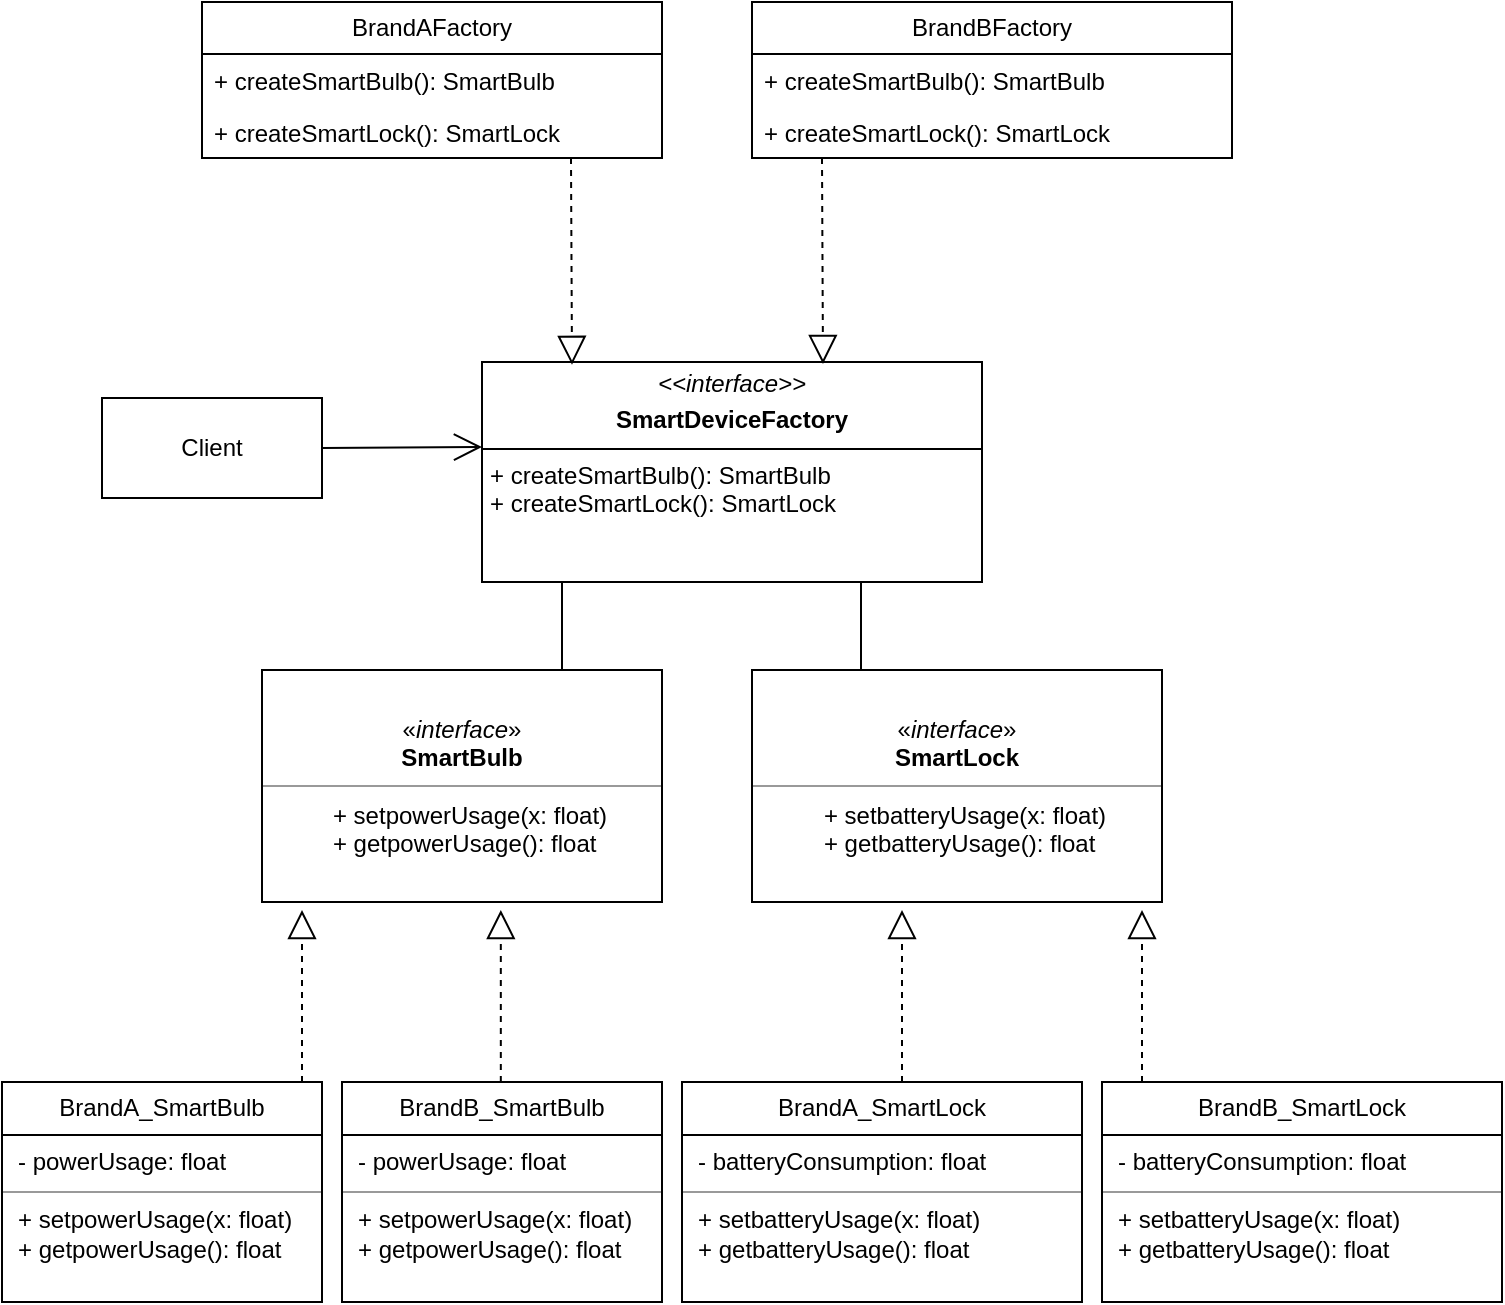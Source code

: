 <mxfile version="28.2.4" pages="3">
  <diagram name="Page-1" id="DC4EUtxScXDQz8LeXDEs">
    <mxGraphModel dx="1196" dy="628" grid="1" gridSize="10" guides="1" tooltips="1" connect="1" arrows="1" fold="1" page="1" pageScale="1" pageWidth="850" pageHeight="1100" math="0" shadow="0">
      <root>
        <mxCell id="0" />
        <mxCell id="1" parent="0" />
        <mxCell id="qAR_cHgTgi_QlGEqdmn8-2" value="BrandAFactory" style="swimlane;fontStyle=0;childLayout=stackLayout;horizontal=1;startSize=26;fillColor=none;horizontalStack=0;resizeParent=1;resizeParentMax=0;resizeLast=0;collapsible=1;marginBottom=0;whiteSpace=wrap;html=1;" parent="1" vertex="1">
          <mxGeometry x="170" y="210" width="230" height="78" as="geometry" />
        </mxCell>
        <mxCell id="qAR_cHgTgi_QlGEqdmn8-3" value="+ createSmartBulb(): SmartBulb&amp;nbsp;" style="text;strokeColor=none;fillColor=none;align=left;verticalAlign=top;spacingLeft=4;spacingRight=4;overflow=hidden;rotatable=0;points=[[0,0.5],[1,0.5]];portConstraint=eastwest;whiteSpace=wrap;html=1;" parent="qAR_cHgTgi_QlGEqdmn8-2" vertex="1">
          <mxGeometry y="26" width="230" height="26" as="geometry" />
        </mxCell>
        <mxCell id="qAR_cHgTgi_QlGEqdmn8-4" value="+ createSmartLock(): SmartLock&amp;nbsp;" style="text;strokeColor=none;fillColor=none;align=left;verticalAlign=top;spacingLeft=4;spacingRight=4;overflow=hidden;rotatable=0;points=[[0,0.5],[1,0.5]];portConstraint=eastwest;whiteSpace=wrap;html=1;" parent="qAR_cHgTgi_QlGEqdmn8-2" vertex="1">
          <mxGeometry y="52" width="230" height="26" as="geometry" />
        </mxCell>
        <mxCell id="EV0uH_-9Rdj58N2MW1hA-1" value="BrandBFactory" style="swimlane;fontStyle=0;childLayout=stackLayout;horizontal=1;startSize=26;fillColor=none;horizontalStack=0;resizeParent=1;resizeParentMax=0;resizeLast=0;collapsible=1;marginBottom=0;whiteSpace=wrap;html=1;" vertex="1" parent="1">
          <mxGeometry x="445" y="210" width="240" height="78" as="geometry" />
        </mxCell>
        <mxCell id="EV0uH_-9Rdj58N2MW1hA-2" value="+ createSmartBulb(): SmartBulb&amp;nbsp;" style="text;strokeColor=none;fillColor=none;align=left;verticalAlign=top;spacingLeft=4;spacingRight=4;overflow=hidden;rotatable=0;points=[[0,0.5],[1,0.5]];portConstraint=eastwest;whiteSpace=wrap;html=1;" vertex="1" parent="EV0uH_-9Rdj58N2MW1hA-1">
          <mxGeometry y="26" width="240" height="26" as="geometry" />
        </mxCell>
        <mxCell id="EV0uH_-9Rdj58N2MW1hA-3" value="+ createSmartLock(): SmartLock&amp;nbsp;" style="text;strokeColor=none;fillColor=none;align=left;verticalAlign=top;spacingLeft=4;spacingRight=4;overflow=hidden;rotatable=0;points=[[0,0.5],[1,0.5]];portConstraint=eastwest;whiteSpace=wrap;html=1;" vertex="1" parent="EV0uH_-9Rdj58N2MW1hA-1">
          <mxGeometry y="52" width="240" height="26" as="geometry" />
        </mxCell>
        <mxCell id="EV0uH_-9Rdj58N2MW1hA-12" value="«&lt;i&gt;interface&lt;/i&gt;»&lt;br&gt;&lt;b&gt;SmartBulb&lt;/b&gt;&lt;div&gt;&lt;b&gt;&lt;br&gt;&lt;/b&gt;&lt;div&gt;&lt;p style=&quot;text-align: left; margin: 0px 0px 0px 8px;&quot;&gt;+ setpowerUsage(x: float)&lt;/p&gt;&lt;p style=&quot;text-align: left; margin: 0px 0px 0px 8px;&quot;&gt;+ getpowerUsage(): float&lt;/p&gt;&lt;/div&gt;&lt;/div&gt;" style="html=1;whiteSpace=wrap;" vertex="1" parent="1">
          <mxGeometry x="200" y="544" width="200" height="116" as="geometry" />
        </mxCell>
        <mxCell id="EV0uH_-9Rdj58N2MW1hA-13" value="«&lt;i&gt;interface&lt;/i&gt;»&lt;br&gt;&lt;b&gt;SmartLock&lt;/b&gt;&lt;div&gt;&lt;p style=&quot;text-align: left; margin: 0px 0px 0px 8px;&quot;&gt;&lt;br&gt;&lt;/p&gt;&lt;p style=&quot;text-align: left; margin: 0px 0px 0px 8px;&quot;&gt;+ setbatteryUsage(x: float)&lt;/p&gt;&lt;p style=&quot;text-align: left; margin: 0px 0px 0px 8px;&quot;&gt;+ getbatteryUsage(): float&lt;/p&gt;&lt;/div&gt;" style="html=1;whiteSpace=wrap;" vertex="1" parent="1">
          <mxGeometry x="445" y="544" width="205" height="116" as="geometry" />
        </mxCell>
        <mxCell id="EV0uH_-9Rdj58N2MW1hA-14" value="" style="endArrow=none;html=1;edgeStyle=orthogonalEdgeStyle;rounded=0;startSize=6;" edge="1" parent="1">
          <mxGeometry relative="1" as="geometry">
            <mxPoint x="350" y="474" as="sourcePoint" />
            <mxPoint x="350" y="544" as="targetPoint" />
          </mxGeometry>
        </mxCell>
        <mxCell id="EV0uH_-9Rdj58N2MW1hA-17" value="" style="endArrow=none;html=1;edgeStyle=orthogonalEdgeStyle;rounded=0;" edge="1" parent="1">
          <mxGeometry relative="1" as="geometry">
            <mxPoint x="499.5" y="474" as="sourcePoint" />
            <mxPoint x="499.5" y="544" as="targetPoint" />
          </mxGeometry>
        </mxCell>
        <mxCell id="EV0uH_-9Rdj58N2MW1hA-25" value="" style="endArrow=block;dashed=1;endFill=0;endSize=12;html=1;rounded=0;" edge="1" parent="1">
          <mxGeometry width="160" relative="1" as="geometry">
            <mxPoint x="220" y="750" as="sourcePoint" />
            <mxPoint x="220" y="664" as="targetPoint" />
          </mxGeometry>
        </mxCell>
        <mxCell id="EV0uH_-9Rdj58N2MW1hA-26" value="" style="endArrow=block;dashed=1;endFill=0;endSize=12;html=1;rounded=0;" edge="1" parent="1">
          <mxGeometry width="160" relative="1" as="geometry">
            <mxPoint x="319.41" y="750" as="sourcePoint" />
            <mxPoint x="319.41" y="664" as="targetPoint" />
          </mxGeometry>
        </mxCell>
        <mxCell id="EV0uH_-9Rdj58N2MW1hA-27" value="" style="endArrow=block;dashed=1;endFill=0;endSize=12;html=1;rounded=0;" edge="1" parent="1">
          <mxGeometry width="160" relative="1" as="geometry">
            <mxPoint x="520" y="750" as="sourcePoint" />
            <mxPoint x="520" y="664" as="targetPoint" />
          </mxGeometry>
        </mxCell>
        <mxCell id="EV0uH_-9Rdj58N2MW1hA-28" value="" style="endArrow=block;dashed=1;endFill=0;endSize=12;html=1;rounded=0;" edge="1" parent="1">
          <mxGeometry width="160" relative="1" as="geometry">
            <mxPoint x="640" y="750" as="sourcePoint" />
            <mxPoint x="640" y="664" as="targetPoint" />
          </mxGeometry>
        </mxCell>
        <mxCell id="EV0uH_-9Rdj58N2MW1hA-29" value="Client" style="html=1;whiteSpace=wrap;" vertex="1" parent="1">
          <mxGeometry x="120" y="408" width="110" height="50" as="geometry" />
        </mxCell>
        <mxCell id="EV0uH_-9Rdj58N2MW1hA-30" value="" style="endArrow=open;endFill=1;endSize=12;html=1;rounded=0;" edge="1" parent="1">
          <mxGeometry width="160" relative="1" as="geometry">
            <mxPoint x="230" y="433" as="sourcePoint" />
            <mxPoint x="310" y="432.5" as="targetPoint" />
          </mxGeometry>
        </mxCell>
        <mxCell id="EV0uH_-9Rdj58N2MW1hA-32" value="&lt;p style=&quot;margin:0px;margin-top:4px;text-align:center;&quot;&gt;&lt;i&gt;&amp;lt;&amp;lt;interface&amp;gt;&amp;gt;&lt;/i&gt;&lt;br&gt;&lt;/p&gt;&lt;p style=&quot;margin:0px;margin-top:4px;text-align:center;&quot;&gt;&lt;b style=&quot;color: light-dark(rgb(0, 0, 0), rgb(255, 255, 255)); background-color: transparent;&quot;&gt;SmartDeviceFactory&lt;/b&gt;&lt;i&gt;&lt;/i&gt;&lt;/p&gt;&lt;hr size=&quot;1&quot; style=&quot;border-style:solid;&quot;&gt;&lt;p style=&quot;margin:0px;margin-left:4px;&quot;&gt;&lt;span style=&quot;color: rgba(0, 0, 0, 0); font-family: monospace; font-size: 0px; text-wrap-mode: nowrap;&quot;&gt;%3CmxGraphModel%3E%3Croot%3E%3CmxCell%20id%3D%220%22%2F%3E%3CmxCell%20id%3D%221%22%20parent%3D%220%22%2F%3E%3CmxCell%20id%3D%222%22%20value%3D%22%2B%20createSmartBulb()%3A%20SmartBulb%26amp%3Bnbsp%3B%22%20style%3D%22text%3BstrokeColor%3Dnone%3BfillColor%3Dnone%3Balign%3Dleft%3BverticalAlign%3Dtop%3BspacingLeft%3D4%3BspacingRight%3D4%3Boverflow%3Dhidden%3Brotatable%3D0%3Bpoints%3D%5B%5B0%2C0.5%5D%2C%5B1%2C0.5%5D%5D%3BportConstraint%3Deastwest%3BwhiteSpace%3Dwrap%3Bhtml%3D1%3B%22%20vertex%3D%221%22%20parent%3D%221%22%3E%3CmxGeometry%20x%3D%22210%22%20y%3D%22236%22%20width%3D%22230%22%20height%3D%2226%22%20as%3D%22geometry%22%2F%3E%3C%2FmxCell%3E%3C%2Froot%3E%3C%2FmxGraphModel%3E&lt;/span&gt;+ createSmartBulb(): SmartBulb&amp;nbsp;&lt;br&gt;+ createSmartLock(): SmartLock&amp;nbsp;&lt;/p&gt;&lt;p style=&quot;margin:0px;margin-left:4px;&quot;&gt;&lt;br&gt;&lt;/p&gt;" style="verticalAlign=top;align=left;overflow=fill;html=1;whiteSpace=wrap;" vertex="1" parent="1">
          <mxGeometry x="310" y="390" width="250" height="110" as="geometry" />
        </mxCell>
        <mxCell id="EV0uH_-9Rdj58N2MW1hA-33" value="" style="endArrow=block;dashed=1;endFill=0;endSize=12;html=1;rounded=0;entryX=0.18;entryY=0.013;entryDx=0;entryDy=0;entryPerimeter=0;" edge="1" parent="1" target="EV0uH_-9Rdj58N2MW1hA-32">
          <mxGeometry width="160" relative="1" as="geometry">
            <mxPoint x="354.5" y="288" as="sourcePoint" />
            <mxPoint x="355.11" y="366.986" as="targetPoint" />
          </mxGeometry>
        </mxCell>
        <mxCell id="EV0uH_-9Rdj58N2MW1hA-35" value="" style="endArrow=block;dashed=1;endFill=0;endSize=12;html=1;rounded=0;entryX=0.18;entryY=0.013;entryDx=0;entryDy=0;entryPerimeter=0;" edge="1" parent="1">
          <mxGeometry width="160" relative="1" as="geometry">
            <mxPoint x="480" y="288" as="sourcePoint" />
            <mxPoint x="480.5" y="391" as="targetPoint" />
          </mxGeometry>
        </mxCell>
        <mxCell id="EV0uH_-9Rdj58N2MW1hA-36" value="&lt;p style=&quot;margin:0px;margin-top:6px;text-align:center;&quot;&gt;BrandA_&lt;span style=&quot;background-color: transparent; color: light-dark(rgb(0, 0, 0), rgb(255, 255, 255));&quot;&gt;SmartBulb&lt;/span&gt;&lt;/p&gt;&lt;hr size=&quot;1&quot; style=&quot;border-style:solid;&quot;&gt;&lt;p style=&quot;margin:0px;margin-left:8px;&quot;&gt;-&amp;nbsp;powerUsage: float&lt;br&gt;&lt;/p&gt;&lt;p style=&quot;margin:0px;margin-left:8px;&quot;&gt;&lt;br&gt;&lt;/p&gt;&lt;p style=&quot;margin:0px;margin-left:8px;&quot;&gt;+ setpowerUsage(x: float)&lt;/p&gt;&lt;p style=&quot;margin:0px;margin-left:8px;&quot;&gt;+ getpowerUsage(): float&lt;/p&gt;" style="align=left;overflow=fill;html=1;dropTarget=0;whiteSpace=wrap;" vertex="1" parent="1">
          <mxGeometry x="70" y="750" width="160" height="110" as="geometry" />
        </mxCell>
        <mxCell id="EV0uH_-9Rdj58N2MW1hA-39" value="&lt;p style=&quot;margin:0px;margin-top:6px;text-align:center;&quot;&gt;BrandB_&lt;span style=&quot;background-color: transparent; color: light-dark(rgb(0, 0, 0), rgb(255, 255, 255));&quot;&gt;SmartBulb&lt;/span&gt;&lt;/p&gt;&lt;hr size=&quot;1&quot; style=&quot;border-style:solid;&quot;&gt;&lt;p style=&quot;margin:0px;margin-left:8px;&quot;&gt;- powerUsage: float&lt;br&gt;&lt;/p&gt;&lt;p style=&quot;margin:0px;margin-left:8px;&quot;&gt;&lt;br&gt;&lt;/p&gt;&lt;p style=&quot;margin: 0px 0px 0px 8px;&quot;&gt;+ setpowerUsage(&lt;span style=&quot;background-color: transparent; color: light-dark(rgb(0, 0, 0), rgb(255, 255, 255));&quot;&gt;x: float&lt;/span&gt;&lt;span style=&quot;background-color: transparent; color: light-dark(rgb(0, 0, 0), rgb(255, 255, 255));&quot;&gt;)&lt;/span&gt;&lt;/p&gt;&lt;p style=&quot;margin: 0px 0px 0px 8px;&quot;&gt;+ getpowerUsage(): float&lt;/p&gt;" style="align=left;overflow=fill;html=1;dropTarget=0;whiteSpace=wrap;" vertex="1" parent="1">
          <mxGeometry x="240" y="750" width="160" height="110" as="geometry" />
        </mxCell>
        <mxCell id="EV0uH_-9Rdj58N2MW1hA-40" value="&lt;p style=&quot;margin:0px;margin-top:6px;text-align:center;&quot;&gt;BrandA_&lt;span style=&quot;background-color: transparent; color: light-dark(rgb(0, 0, 0), rgb(255, 255, 255));&quot;&gt;SmartLock&lt;/span&gt;&lt;/p&gt;&lt;hr size=&quot;1&quot; style=&quot;border-style:solid;&quot;&gt;&lt;p style=&quot;margin:0px;margin-left:8px;&quot;&gt;- batteryConsumption: float&lt;br&gt;&lt;/p&gt;&lt;p style=&quot;margin:0px;margin-left:8px;&quot;&gt;&lt;br&gt;&lt;/p&gt;&lt;p style=&quot;margin: 0px 0px 0px 8px;&quot;&gt;+ setbatteryUsage(&lt;span style=&quot;background-color: transparent; color: light-dark(rgb(0, 0, 0), rgb(255, 255, 255));&quot;&gt;x: float&lt;/span&gt;&lt;span style=&quot;background-color: transparent; color: light-dark(rgb(0, 0, 0), rgb(255, 255, 255));&quot;&gt;)&lt;/span&gt;&lt;/p&gt;&lt;p style=&quot;margin: 0px 0px 0px 8px;&quot;&gt;+ getbatteryUsage(): float&lt;/p&gt;" style="align=left;overflow=fill;html=1;dropTarget=0;whiteSpace=wrap;" vertex="1" parent="1">
          <mxGeometry x="410" y="750" width="200" height="110" as="geometry" />
        </mxCell>
        <mxCell id="EV0uH_-9Rdj58N2MW1hA-41" value="&lt;p style=&quot;margin:0px;margin-top:6px;text-align:center;&quot;&gt;BrandB_&lt;span style=&quot;background-color: transparent; color: light-dark(rgb(0, 0, 0), rgb(255, 255, 255));&quot;&gt;SmartLock&lt;/span&gt;&lt;/p&gt;&lt;hr size=&quot;1&quot; style=&quot;border-style:solid;&quot;&gt;&lt;p style=&quot;margin:0px;margin-left:8px;&quot;&gt;- batteryConsumption: float&lt;br&gt;&lt;/p&gt;&lt;p style=&quot;margin:0px;margin-left:8px;&quot;&gt;&lt;br&gt;&lt;/p&gt;&lt;p style=&quot;margin: 0px 0px 0px 8px;&quot;&gt;+ setbatteryUsage(&lt;span style=&quot;background-color: transparent; color: light-dark(rgb(0, 0, 0), rgb(255, 255, 255));&quot;&gt;x: float&lt;/span&gt;&lt;span style=&quot;background-color: transparent; color: light-dark(rgb(0, 0, 0), rgb(255, 255, 255));&quot;&gt;)&lt;/span&gt;&lt;/p&gt;&lt;p style=&quot;margin: 0px 0px 0px 8px;&quot;&gt;+ getbatteryUsage(): float&lt;/p&gt;" style="align=left;overflow=fill;html=1;dropTarget=0;whiteSpace=wrap;" vertex="1" parent="1">
          <mxGeometry x="620" y="750" width="200" height="110" as="geometry" />
        </mxCell>
        <mxCell id="EV0uH_-9Rdj58N2MW1hA-46" value="" style="line;strokeWidth=1;fillColor=none;align=left;verticalAlign=middle;spacingTop=-1;spacingLeft=3;spacingRight=3;rotatable=0;labelPosition=right;points=[];portConstraint=eastwest;strokeColor=inherit;opacity=40;" vertex="1" parent="1">
          <mxGeometry x="240" y="801" width="160" height="8" as="geometry" />
        </mxCell>
        <mxCell id="EV0uH_-9Rdj58N2MW1hA-47" value="" style="line;strokeWidth=1;fillColor=none;align=left;verticalAlign=middle;spacingTop=-1;spacingLeft=3;spacingRight=3;rotatable=0;labelPosition=right;points=[];portConstraint=eastwest;strokeColor=inherit;opacity=40;" vertex="1" parent="1">
          <mxGeometry x="70" y="801" width="160" height="8" as="geometry" />
        </mxCell>
        <mxCell id="EV0uH_-9Rdj58N2MW1hA-48" value="" style="line;strokeWidth=1;fillColor=none;align=left;verticalAlign=middle;spacingTop=-1;spacingLeft=3;spacingRight=3;rotatable=0;labelPosition=right;points=[];portConstraint=eastwest;strokeColor=inherit;opacity=40;" vertex="1" parent="1">
          <mxGeometry x="410" y="801" width="200" height="8" as="geometry" />
        </mxCell>
        <mxCell id="EV0uH_-9Rdj58N2MW1hA-49" value="" style="line;strokeWidth=1;fillColor=none;align=left;verticalAlign=middle;spacingTop=-1;spacingLeft=3;spacingRight=3;rotatable=0;labelPosition=right;points=[];portConstraint=eastwest;strokeColor=inherit;opacity=40;" vertex="1" parent="1">
          <mxGeometry x="620" y="801" width="200" height="8" as="geometry" />
        </mxCell>
        <mxCell id="EV0uH_-9Rdj58N2MW1hA-53" value="" style="line;strokeWidth=1;fillColor=none;align=left;verticalAlign=middle;spacingTop=-1;spacingLeft=3;spacingRight=3;rotatable=0;labelPosition=right;points=[];portConstraint=eastwest;strokeColor=inherit;opacity=40;" vertex="1" parent="1">
          <mxGeometry x="200" y="598" width="200" height="8" as="geometry" />
        </mxCell>
        <mxCell id="EV0uH_-9Rdj58N2MW1hA-55" value="" style="line;strokeWidth=1;fillColor=none;align=left;verticalAlign=middle;spacingTop=-1;spacingLeft=3;spacingRight=3;rotatable=0;labelPosition=right;points=[];portConstraint=eastwest;strokeColor=inherit;opacity=40;" vertex="1" parent="1">
          <mxGeometry x="445" y="598" width="205" height="8" as="geometry" />
        </mxCell>
      </root>
    </mxGraphModel>
  </diagram>
  <diagram name="Observer: CashRegister → Display" id="Dt3W4HASSwY1znmJdkj2">
    <mxGraphModel dx="1428" dy="827" grid="1" gridSize="10" guides="1" tooltips="1" connect="1" arrows="1" fold="1" page="1" pageScale="1" pageWidth="1920" pageHeight="1080" math="0" shadow="0">
      <root>
        <mxCell id="0" />
        <mxCell id="1" parent="0" />
        <!-- CashRegister (Subject) -->
        <mxCell id="cash" value="&lt;div style=&quot;font-family:Consolas;font-size:14px&quot;&gt;&lt;div&gt;&lt;b&gt;CashRegister&lt;/b&gt;&lt;/div&gt;&lt;hr/&gt;&lt;div&gt;+ attach(observer)&lt;/div&gt;&lt;div&gt;+ detach(observer)&lt;/div&gt;&lt;div&gt;+ notify()&lt;/div&gt;&lt;div&gt;+ readBarcode()&lt;/div&gt;&lt;/div&gt;" style="rounded=0;whiteSpace=wrap;html=1;align=left;verticalAlign=top;spacing=8;strokeColor=#000000;fillColor=#F3F3F3;" vertex="1" parent="1">
          <mxGeometry x="240" y="300" width="280" height="200" as="geometry" />
        </mxCell>
        <!-- Display (Observer) -->
        <mxCell id="disp" value="&lt;div style=&quot;font-family:Consolas;font-size:14px&quot;&gt;&lt;div&gt;&lt;b&gt;Display&lt;/b&gt;&lt;/div&gt;&lt;hr/&gt;&lt;div&gt;+ update(product)&lt;/div&gt;&lt;/div&gt;" style="rounded=0;whiteSpace=wrap;html=1;align=left;verticalAlign=top;spacing=8;strokeColor=#000000;fillColor=#F3F3F3;" vertex="1" parent="1">
          <mxGeometry x="740" y="330" width="240" height="140" as="geometry" />
        </mxCell>
        <!-- Edge with label 'notifies' -->
        <mxCell id="edge1" value="notifies" style="endArrow=classic;html=1;strokeColor=#000000;labelBackgroundColor=#FFFFFF;align=center;verticalAlign=middle;" edge="1" parent="1" source="cash" target="disp">
          <mxGeometry relative="1" as="geometry" />
        </mxCell>
        <!-- Caption badges -->
        <mxCell id="cap1" value="Subject" style="whiteSpace=wrap;html=1;strokeColor=none;fillColor=none;fontStyle=1;fontSize=12;" vertex="1" parent="1">
          <mxGeometry x="240" y="270" width="60" height="20" as="geometry" />
        </mxCell>
        <mxCell id="cap2" value="Observer" style="whiteSpace=wrap;html=1;strokeColor=none;fillColor=none;fontStyle=1;fontSize=12;" vertex="1" parent="1">
          <mxGeometry x="740" y="300" width="70" height="20" as="geometry" />
        </mxCell>
      </root>
    </mxGraphModel>
  </diagram>
  <diagram name="Observer with Multiple Observers" id="CAh2Y5733_VBgRpCwuJ3">
    <mxGraphModel dx="1428" dy="827" grid="1" gridSize="10" guides="1" tooltips="1" connect="1" arrows="1" fold="1" page="1" pageScale="1" pageWidth="1920" pageHeight="1080" math="0" shadow="0">
      <root>
        <mxCell id="0" />
        <mxCell id="1" parent="0" />
        <!-- CashRegister (Subject) -->
        <mxCell id="cash2" value="&lt;div style=&quot;font-family:Consolas;font-size:14px&quot;&gt;&lt;div&gt;&lt;b&gt;CashRegister&lt;/b&gt;&lt;/div&gt;&lt;hr/&gt;&lt;div&gt;+ attach(o)&lt;/div&gt;&lt;div&gt;+ detach(o)&lt;/div&gt;&lt;div&gt;+ notify()&lt;/div&gt;&lt;div&gt;+ readBarcode()&lt;/div&gt;&lt;/div&gt;" style="rounded=0;whiteSpace=wrap;html=1;align=left;verticalAlign=top;spacing=8;strokeColor=#000000;fillColor=#F3F3F3;" vertex="1" parent="1">
          <mxGeometry x="220" y="300" width="280" height="200" as="geometry" />
        </mxCell>
        <!-- Display -->
        <mxCell id="disp2" value="&lt;div style=&quot;font-family:Consolas;font-size:14px&quot;&gt;&lt;div&gt;&lt;b&gt;Display&lt;/b&gt;&lt;/div&gt;&lt;hr/&gt;&lt;div&gt;+ update(p)&lt;/div&gt;&lt;/div&gt;" style="rounded=0;whiteSpace=wrap;html=1;align=left;verticalAlign=top;spacing=8;strokeColor=#000000;fillColor=#F3F3F3;" vertex="1" parent="1">
          <mxGeometry x="700" y="220" width="260" height="140" as="geometry" />
        </mxCell>
        <!-- InventorySystem -->
        <mxCell id="inv2" value="&lt;div style=&quot;font-family:Consolas;font-size:14px&quot;&gt;&lt;div&gt;&lt;b&gt;InventorySystem&lt;/b&gt;&lt;/div&gt;&lt;hr/&gt;&lt;div&gt;+ update(p)&lt;/div&gt;&lt;/div&gt;" style="rounded=0;whiteSpace=wrap;html=1;align=left;verticalAlign=top;spacing=8;strokeColor=#000000;fillColor=#F3F3F3;" vertex="1" parent="1">
          <mxGeometry x="700" y="360" width="260" height="140" as="geometry" />
        </mxCell>
        <!-- ReceiptPrinter -->
        <mxCell id="print2" value="&lt;div style=&quot;font-family:Consolas;font-size:14px&quot;&gt;&lt;div&gt;&lt;b&gt;ReceiptPrinter&lt;/b&gt;&lt;/div&gt;&lt;hr/&gt;&lt;div&gt;+ update(p)&lt;/div&gt;&lt;/div&gt;" style="rounded=0;whiteSpace=wrap;html=1;align=left;verticalAlign=top;spacing=8;strokeColor=#000000;fillColor=#F3F3F3;" vertex="1" parent="1">
          <mxGeometry x="700" y="500" width="260" height="140" as="geometry" />
        </mxCell>
        <!-- Edges -->
        <mxCell id="e1" value="notifies" style="endArrow=classic;html=1;strokeColor=#000000;labelBackgroundColor=#FFFFFF;" edge="1" parent="1" source="cash2" target="disp2">
          <mxGeometry relative="1" as="geometry" />
        </mxCell>
        <mxCell id="e2" value="notifies" style="endArrow=classic;html=1;strokeColor=#000000;labelBackgroundColor=#FFFFFF;" edge="1" parent="1" source="cash2" target="inv2">
          <mxGeometry relative="1" as="geometry" />
        </mxCell>
        <mxCell id="e3" value="notifies" style="endArrow=classic;html=1;strokeColor=#000000;labelBackgroundColor=#FFFFFF;" edge="1" parent="1" source="cash2" target="print2">
          <mxGeometry relative="1" as="geometry" />
        </mxCell>
        <mxCell id="cap1b" value="Subject" style="whiteSpace=wrap;html=1;strokeColor=none;fillColor=none;fontStyle=1;fontSize=12;" vertex="1" parent="1">
          <mxGeometry x="220" y="270" width="60" height="20" as="geometry" />
        </mxCell>
        <mxCell id="cap2b" value="Observers" style="whiteSpace=wrap;html=1;strokeColor=none;fillColor=none;fontStyle=1;fontSize=12;" vertex="1" parent="1">
          <mxGeometry x="700" y="190" width="80" height="20" as="geometry" />
        </mxCell>
      </root>
    </mxGraphModel>
  </diagram>
</mxfile>
